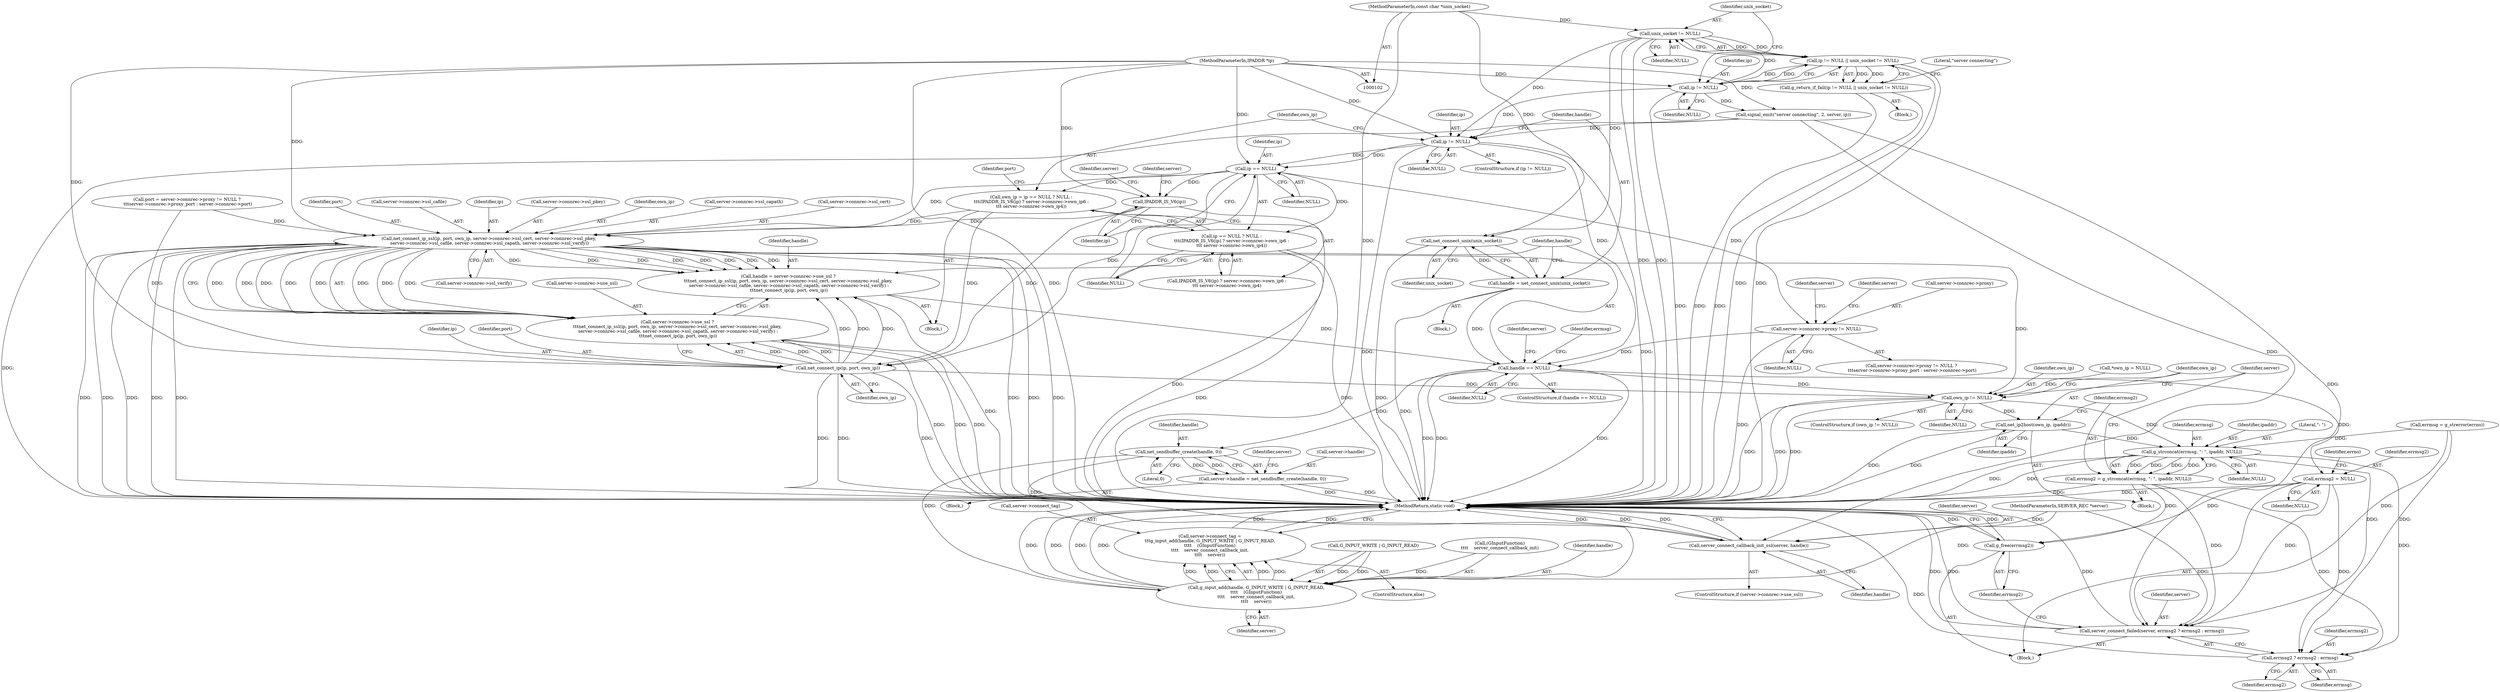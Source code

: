 digraph "0_irssi-proxy_85bbc05b21678e80423815d2ef1dfe26208491ab_3@API" {
"1000121" [label="(Call,unix_socket != NULL)"];
"1000105" [label="(MethodParameterIn,const char *unix_socket)"];
"1000118" [label="(Call,ip != NULL)"];
"1000104" [label="(MethodParameterIn,IPADDR *ip)"];
"1000117" [label="(Call,ip != NULL || unix_socket != NULL)"];
"1000116" [label="(Call,g_return_if_fail(ip != NULL || unix_socket != NULL))"];
"1000137" [label="(Call,ip != NULL)"];
"1000144" [label="(Call,ip == NULL)"];
"1000141" [label="(Call,own_ip = ip == NULL ? NULL :\n\t\t\t(IPADDR_IS_V6(ip) ? server->connrec->own_ip6 :\n\t\t\t server->connrec->own_ip4))"];
"1000189" [label="(Call,net_connect_ip_ssl(ip, port, own_ip, server->connrec->ssl_cert, server->connrec->ssl_pkey,\n server->connrec->ssl_cafile, server->connrec->ssl_capath, server->connrec->ssl_verify))"];
"1000181" [label="(Call,handle = server->connrec->use_ssl ?\n\t\t\tnet_connect_ip_ssl(ip, port, own_ip, server->connrec->ssl_cert, server->connrec->ssl_pkey,\n server->connrec->ssl_cafile, server->connrec->ssl_capath, server->connrec->ssl_verify) :\n \t\t\tnet_connect_ip(ip, port, own_ip))"];
"1000229" [label="(Call,handle == NULL)"];
"1000237" [label="(Call,errmsg2 = NULL)"];
"1000285" [label="(Call,server_connect_failed(server, errmsg2 ? errmsg2 : errmsg))"];
"1000287" [label="(Call,errmsg2 ? errmsg2 : errmsg)"];
"1000291" [label="(Call,g_free(errmsg2))"];
"1000246" [label="(Call,own_ip != NULL)"];
"1000250" [label="(Call,net_ip2host(own_ip, ipaddr))"];
"1000255" [label="(Call,g_strconcat(errmsg, \": \", ipaddr, NULL))"];
"1000253" [label="(Call,errmsg2 = g_strconcat(errmsg, \": \", ipaddr, NULL))"];
"1000299" [label="(Call,net_sendbuffer_create(handle, 0))"];
"1000295" [label="(Call,server->handle = net_sendbuffer_create(handle, 0))"];
"1000308" [label="(Call,server_connect_callback_init_ssl(server, handle))"];
"1000316" [label="(Call,g_input_add(handle, G_INPUT_WRITE | G_INPUT_READ,\n\t\t\t\t    (GInputFunction)\n\t\t\t\t    server_connect_callback_init,\n\t\t\t\t    server))"];
"1000312" [label="(Call,server->connect_tag =\n\t\t\tg_input_add(handle, G_INPUT_WRITE | G_INPUT_READ,\n\t\t\t\t    (GInputFunction)\n\t\t\t\t    server_connect_callback_init,\n\t\t\t\t    server))"];
"1000183" [label="(Call,server->connrec->use_ssl ?\n\t\t\tnet_connect_ip_ssl(ip, port, own_ip, server->connrec->ssl_cert, server->connrec->ssl_pkey,\n server->connrec->ssl_cafile, server->connrec->ssl_capath, server->connrec->ssl_verify) :\n \t\t\tnet_connect_ip(ip, port, own_ip))"];
"1000218" [label="(Call,net_connect_ip(ip, port, own_ip))"];
"1000143" [label="(Call,ip == NULL ? NULL :\n\t\t\t(IPADDR_IS_V6(ip) ? server->connrec->own_ip6 :\n\t\t\t server->connrec->own_ip4))"];
"1000149" [label="(Call,IPADDR_IS_V6(ip))"];
"1000164" [label="(Call,server->connrec->proxy != NULL)"];
"1000226" [label="(Call,net_connect_unix(unix_socket))"];
"1000224" [label="(Call,handle = net_connect_unix(unix_socket))"];
"1000125" [label="(Literal,\"server connecting\")"];
"1000219" [label="(Identifier,ip)"];
"1000143" [label="(Call,ip == NULL ? NULL :\n\t\t\t(IPADDR_IS_V6(ip) ? server->connrec->own_ip6 :\n\t\t\t server->connrec->own_ip4))"];
"1000305" [label="(Identifier,server)"];
"1000191" [label="(Identifier,port)"];
"1000164" [label="(Call,server->connrec->proxy != NULL)"];
"1000324" [label="(Identifier,server)"];
"1000123" [label="(Identifier,NULL)"];
"1000231" [label="(Identifier,NULL)"];
"1000220" [label="(Identifier,port)"];
"1000203" [label="(Call,server->connrec->ssl_cafile)"];
"1000308" [label="(Call,server_connect_callback_init_ssl(server, handle))"];
"1000190" [label="(Identifier,ip)"];
"1000140" [label="(Block,)"];
"1000146" [label="(Identifier,NULL)"];
"1000292" [label="(Identifier,errmsg2)"];
"1000318" [label="(Call,G_INPUT_WRITE | G_INPUT_READ)"];
"1000312" [label="(Call,server->connect_tag =\n\t\t\tg_input_add(handle, G_INPUT_WRITE | G_INPUT_READ,\n\t\t\t\t    (GInputFunction)\n\t\t\t\t    server_connect_callback_init,\n\t\t\t\t    server))"];
"1000252" [label="(Identifier,ipaddr)"];
"1000106" [label="(Block,)"];
"1000145" [label="(Identifier,ip)"];
"1000189" [label="(Call,net_connect_ip_ssl(ip, port, own_ip, server->connrec->ssl_cert, server->connrec->ssl_pkey,\n server->connrec->ssl_cafile, server->connrec->ssl_capath, server->connrec->ssl_verify))"];
"1000300" [label="(Identifier,handle)"];
"1000104" [label="(MethodParameterIn,IPADDR *ip)"];
"1000198" [label="(Call,server->connrec->ssl_pkey)"];
"1000325" [label="(MethodReturn,static void)"];
"1000258" [label="(Identifier,ipaddr)"];
"1000228" [label="(ControlStructure,if (handle == NULL))"];
"1000119" [label="(Identifier,ip)"];
"1000182" [label="(Identifier,handle)"];
"1000224" [label="(Call,handle = net_connect_unix(unix_socket))"];
"1000316" [label="(Call,g_input_add(handle, G_INPUT_WRITE | G_INPUT_READ,\n\t\t\t\t    (GInputFunction)\n\t\t\t\t    server_connect_callback_init,\n\t\t\t\t    server))"];
"1000144" [label="(Call,ip == NULL)"];
"1000165" [label="(Call,server->connrec->proxy)"];
"1000311" [label="(ControlStructure,else)"];
"1000192" [label="(Identifier,own_ip)"];
"1000297" [label="(Identifier,server)"];
"1000218" [label="(Call,net_connect_ip(ip, port, own_ip))"];
"1000296" [label="(Call,server->handle)"];
"1000285" [label="(Call,server_connect_failed(server, errmsg2 ? errmsg2 : errmsg))"];
"1000226" [label="(Call,net_connect_unix(unix_socket))"];
"1000121" [label="(Call,unix_socket != NULL)"];
"1000289" [label="(Identifier,errmsg2)"];
"1000137" [label="(Call,ip != NULL)"];
"1000245" [label="(ControlStructure,if (own_ip != NULL))"];
"1000162" [label="(Identifier,port)"];
"1000225" [label="(Identifier,handle)"];
"1000253" [label="(Call,errmsg2 = g_strconcat(errmsg, \": \", ipaddr, NULL))"];
"1000257" [label="(Literal,\": \")"];
"1000242" [label="(Identifier,errno)"];
"1000103" [label="(MethodParameterIn,SERVER_REC *server)"];
"1000295" [label="(Call,server->handle = net_sendbuffer_create(handle, 0))"];
"1000229" [label="(Call,handle == NULL)"];
"1000262" [label="(Identifier,server)"];
"1000248" [label="(Identifier,NULL)"];
"1000288" [label="(Identifier,errmsg2)"];
"1000105" [label="(MethodParameterIn,const char *unix_socket)"];
"1000302" [label="(ControlStructure,if (server->connrec->use_ssl))"];
"1000238" [label="(Identifier,errmsg2)"];
"1000251" [label="(Identifier,own_ip)"];
"1000230" [label="(Identifier,handle)"];
"1000150" [label="(Identifier,ip)"];
"1000227" [label="(Identifier,unix_socket)"];
"1000313" [label="(Call,server->connect_tag)"];
"1000290" [label="(Identifier,errmsg)"];
"1000249" [label="(Block,)"];
"1000310" [label="(Identifier,handle)"];
"1000250" [label="(Call,net_ip2host(own_ip, ipaddr))"];
"1000141" [label="(Call,own_ip = ip == NULL ? NULL :\n\t\t\t(IPADDR_IS_V6(ip) ? server->connrec->own_ip6 :\n\t\t\t server->connrec->own_ip4))"];
"1000247" [label="(Identifier,own_ip)"];
"1000255" [label="(Call,g_strconcat(errmsg, \": \", ipaddr, NULL))"];
"1000184" [label="(Call,server->connrec->use_ssl)"];
"1000148" [label="(Call,IPADDR_IS_V6(ip) ? server->connrec->own_ip6 :\n\t\t\t server->connrec->own_ip4)"];
"1000173" [label="(Identifier,server)"];
"1000246" [label="(Call,own_ip != NULL)"];
"1000120" [label="(Identifier,NULL)"];
"1000124" [label="(Call,signal_emit(\"server connecting\", 2, server, ip))"];
"1000294" [label="(Block,)"];
"1000232" [label="(Block,)"];
"1000223" [label="(Block,)"];
"1000158" [label="(Identifier,server)"];
"1000233" [label="(Call,errmsg = g_strerror(errno))"];
"1000321" [label="(Call,(GInputFunction)\n\t\t\t\t    server_connect_callback_init)"];
"1000109" [label="(Call,*own_ip = NULL)"];
"1000309" [label="(Identifier,server)"];
"1000286" [label="(Identifier,server)"];
"1000139" [label="(Identifier,NULL)"];
"1000118" [label="(Call,ip != NULL)"];
"1000161" [label="(Call,port = server->connrec->proxy != NULL ?\n \t\t\tserver->connrec->proxy_port : server->connrec->port)"];
"1000178" [label="(Identifier,server)"];
"1000136" [label="(ControlStructure,if (ip != NULL))"];
"1000299" [label="(Call,net_sendbuffer_create(handle, 0))"];
"1000163" [label="(Call,server->connrec->proxy != NULL ?\n \t\t\tserver->connrec->proxy_port : server->connrec->port)"];
"1000116" [label="(Call,g_return_if_fail(ip != NULL || unix_socket != NULL))"];
"1000317" [label="(Identifier,handle)"];
"1000291" [label="(Call,g_free(errmsg2))"];
"1000170" [label="(Identifier,NULL)"];
"1000221" [label="(Identifier,own_ip)"];
"1000142" [label="(Identifier,own_ip)"];
"1000208" [label="(Call,server->connrec->ssl_capath)"];
"1000153" [label="(Identifier,server)"];
"1000301" [label="(Literal,0)"];
"1000117" [label="(Call,ip != NULL || unix_socket != NULL)"];
"1000254" [label="(Identifier,errmsg2)"];
"1000183" [label="(Call,server->connrec->use_ssl ?\n\t\t\tnet_connect_ip_ssl(ip, port, own_ip, server->connrec->ssl_cert, server->connrec->ssl_pkey,\n server->connrec->ssl_cafile, server->connrec->ssl_capath, server->connrec->ssl_verify) :\n \t\t\tnet_connect_ip(ip, port, own_ip))"];
"1000234" [label="(Identifier,errmsg)"];
"1000287" [label="(Call,errmsg2 ? errmsg2 : errmsg)"];
"1000237" [label="(Call,errmsg2 = NULL)"];
"1000213" [label="(Call,server->connrec->ssl_verify)"];
"1000181" [label="(Call,handle = server->connrec->use_ssl ?\n\t\t\tnet_connect_ip_ssl(ip, port, own_ip, server->connrec->ssl_cert, server->connrec->ssl_pkey,\n server->connrec->ssl_cafile, server->connrec->ssl_capath, server->connrec->ssl_verify) :\n \t\t\tnet_connect_ip(ip, port, own_ip))"];
"1000138" [label="(Identifier,ip)"];
"1000122" [label="(Identifier,unix_socket)"];
"1000149" [label="(Call,IPADDR_IS_V6(ip))"];
"1000256" [label="(Identifier,errmsg)"];
"1000259" [label="(Identifier,NULL)"];
"1000193" [label="(Call,server->connrec->ssl_cert)"];
"1000147" [label="(Identifier,NULL)"];
"1000239" [label="(Identifier,NULL)"];
"1000121" -> "1000117"  [label="AST: "];
"1000121" -> "1000123"  [label="CFG: "];
"1000122" -> "1000121"  [label="AST: "];
"1000123" -> "1000121"  [label="AST: "];
"1000117" -> "1000121"  [label="CFG: "];
"1000121" -> "1000325"  [label="DDG: "];
"1000121" -> "1000325"  [label="DDG: "];
"1000121" -> "1000117"  [label="DDG: "];
"1000121" -> "1000117"  [label="DDG: "];
"1000105" -> "1000121"  [label="DDG: "];
"1000118" -> "1000121"  [label="DDG: "];
"1000121" -> "1000137"  [label="DDG: "];
"1000121" -> "1000226"  [label="DDG: "];
"1000105" -> "1000102"  [label="AST: "];
"1000105" -> "1000325"  [label="DDG: "];
"1000105" -> "1000226"  [label="DDG: "];
"1000118" -> "1000117"  [label="AST: "];
"1000118" -> "1000120"  [label="CFG: "];
"1000119" -> "1000118"  [label="AST: "];
"1000120" -> "1000118"  [label="AST: "];
"1000122" -> "1000118"  [label="CFG: "];
"1000117" -> "1000118"  [label="CFG: "];
"1000118" -> "1000325"  [label="DDG: "];
"1000118" -> "1000117"  [label="DDG: "];
"1000118" -> "1000117"  [label="DDG: "];
"1000104" -> "1000118"  [label="DDG: "];
"1000118" -> "1000124"  [label="DDG: "];
"1000118" -> "1000137"  [label="DDG: "];
"1000104" -> "1000102"  [label="AST: "];
"1000104" -> "1000325"  [label="DDG: "];
"1000104" -> "1000124"  [label="DDG: "];
"1000104" -> "1000137"  [label="DDG: "];
"1000104" -> "1000144"  [label="DDG: "];
"1000104" -> "1000149"  [label="DDG: "];
"1000104" -> "1000189"  [label="DDG: "];
"1000104" -> "1000218"  [label="DDG: "];
"1000117" -> "1000116"  [label="AST: "];
"1000116" -> "1000117"  [label="CFG: "];
"1000117" -> "1000325"  [label="DDG: "];
"1000117" -> "1000325"  [label="DDG: "];
"1000117" -> "1000116"  [label="DDG: "];
"1000117" -> "1000116"  [label="DDG: "];
"1000116" -> "1000106"  [label="AST: "];
"1000125" -> "1000116"  [label="CFG: "];
"1000116" -> "1000325"  [label="DDG: "];
"1000116" -> "1000325"  [label="DDG: "];
"1000137" -> "1000136"  [label="AST: "];
"1000137" -> "1000139"  [label="CFG: "];
"1000138" -> "1000137"  [label="AST: "];
"1000139" -> "1000137"  [label="AST: "];
"1000142" -> "1000137"  [label="CFG: "];
"1000225" -> "1000137"  [label="CFG: "];
"1000137" -> "1000325"  [label="DDG: "];
"1000137" -> "1000325"  [label="DDG: "];
"1000124" -> "1000137"  [label="DDG: "];
"1000137" -> "1000144"  [label="DDG: "];
"1000137" -> "1000144"  [label="DDG: "];
"1000137" -> "1000229"  [label="DDG: "];
"1000144" -> "1000143"  [label="AST: "];
"1000144" -> "1000146"  [label="CFG: "];
"1000145" -> "1000144"  [label="AST: "];
"1000146" -> "1000144"  [label="AST: "];
"1000147" -> "1000144"  [label="CFG: "];
"1000150" -> "1000144"  [label="CFG: "];
"1000144" -> "1000141"  [label="DDG: "];
"1000144" -> "1000143"  [label="DDG: "];
"1000144" -> "1000149"  [label="DDG: "];
"1000144" -> "1000164"  [label="DDG: "];
"1000144" -> "1000189"  [label="DDG: "];
"1000144" -> "1000218"  [label="DDG: "];
"1000141" -> "1000140"  [label="AST: "];
"1000141" -> "1000143"  [label="CFG: "];
"1000142" -> "1000141"  [label="AST: "];
"1000143" -> "1000141"  [label="AST: "];
"1000162" -> "1000141"  [label="CFG: "];
"1000141" -> "1000325"  [label="DDG: "];
"1000141" -> "1000189"  [label="DDG: "];
"1000141" -> "1000218"  [label="DDG: "];
"1000189" -> "1000183"  [label="AST: "];
"1000189" -> "1000213"  [label="CFG: "];
"1000190" -> "1000189"  [label="AST: "];
"1000191" -> "1000189"  [label="AST: "];
"1000192" -> "1000189"  [label="AST: "];
"1000193" -> "1000189"  [label="AST: "];
"1000198" -> "1000189"  [label="AST: "];
"1000203" -> "1000189"  [label="AST: "];
"1000208" -> "1000189"  [label="AST: "];
"1000213" -> "1000189"  [label="AST: "];
"1000183" -> "1000189"  [label="CFG: "];
"1000189" -> "1000325"  [label="DDG: "];
"1000189" -> "1000325"  [label="DDG: "];
"1000189" -> "1000325"  [label="DDG: "];
"1000189" -> "1000325"  [label="DDG: "];
"1000189" -> "1000325"  [label="DDG: "];
"1000189" -> "1000325"  [label="DDG: "];
"1000189" -> "1000325"  [label="DDG: "];
"1000189" -> "1000325"  [label="DDG: "];
"1000189" -> "1000181"  [label="DDG: "];
"1000189" -> "1000181"  [label="DDG: "];
"1000189" -> "1000181"  [label="DDG: "];
"1000189" -> "1000181"  [label="DDG: "];
"1000189" -> "1000181"  [label="DDG: "];
"1000189" -> "1000181"  [label="DDG: "];
"1000189" -> "1000181"  [label="DDG: "];
"1000189" -> "1000181"  [label="DDG: "];
"1000189" -> "1000183"  [label="DDG: "];
"1000189" -> "1000183"  [label="DDG: "];
"1000189" -> "1000183"  [label="DDG: "];
"1000189" -> "1000183"  [label="DDG: "];
"1000189" -> "1000183"  [label="DDG: "];
"1000189" -> "1000183"  [label="DDG: "];
"1000189" -> "1000183"  [label="DDG: "];
"1000189" -> "1000183"  [label="DDG: "];
"1000149" -> "1000189"  [label="DDG: "];
"1000161" -> "1000189"  [label="DDG: "];
"1000189" -> "1000246"  [label="DDG: "];
"1000181" -> "1000140"  [label="AST: "];
"1000181" -> "1000183"  [label="CFG: "];
"1000182" -> "1000181"  [label="AST: "];
"1000183" -> "1000181"  [label="AST: "];
"1000230" -> "1000181"  [label="CFG: "];
"1000181" -> "1000325"  [label="DDG: "];
"1000218" -> "1000181"  [label="DDG: "];
"1000218" -> "1000181"  [label="DDG: "];
"1000218" -> "1000181"  [label="DDG: "];
"1000181" -> "1000229"  [label="DDG: "];
"1000229" -> "1000228"  [label="AST: "];
"1000229" -> "1000231"  [label="CFG: "];
"1000230" -> "1000229"  [label="AST: "];
"1000231" -> "1000229"  [label="AST: "];
"1000234" -> "1000229"  [label="CFG: "];
"1000297" -> "1000229"  [label="CFG: "];
"1000229" -> "1000325"  [label="DDG: "];
"1000229" -> "1000325"  [label="DDG: "];
"1000229" -> "1000325"  [label="DDG: "];
"1000224" -> "1000229"  [label="DDG: "];
"1000164" -> "1000229"  [label="DDG: "];
"1000229" -> "1000237"  [label="DDG: "];
"1000229" -> "1000246"  [label="DDG: "];
"1000229" -> "1000299"  [label="DDG: "];
"1000237" -> "1000232"  [label="AST: "];
"1000237" -> "1000239"  [label="CFG: "];
"1000238" -> "1000237"  [label="AST: "];
"1000239" -> "1000237"  [label="AST: "];
"1000242" -> "1000237"  [label="CFG: "];
"1000237" -> "1000325"  [label="DDG: "];
"1000237" -> "1000285"  [label="DDG: "];
"1000237" -> "1000287"  [label="DDG: "];
"1000237" -> "1000291"  [label="DDG: "];
"1000285" -> "1000232"  [label="AST: "];
"1000285" -> "1000287"  [label="CFG: "];
"1000286" -> "1000285"  [label="AST: "];
"1000287" -> "1000285"  [label="AST: "];
"1000292" -> "1000285"  [label="CFG: "];
"1000285" -> "1000325"  [label="DDG: "];
"1000285" -> "1000325"  [label="DDG: "];
"1000285" -> "1000325"  [label="DDG: "];
"1000124" -> "1000285"  [label="DDG: "];
"1000103" -> "1000285"  [label="DDG: "];
"1000253" -> "1000285"  [label="DDG: "];
"1000233" -> "1000285"  [label="DDG: "];
"1000255" -> "1000285"  [label="DDG: "];
"1000287" -> "1000289"  [label="CFG: "];
"1000287" -> "1000290"  [label="CFG: "];
"1000288" -> "1000287"  [label="AST: "];
"1000289" -> "1000287"  [label="AST: "];
"1000290" -> "1000287"  [label="AST: "];
"1000287" -> "1000325"  [label="DDG: "];
"1000253" -> "1000287"  [label="DDG: "];
"1000233" -> "1000287"  [label="DDG: "];
"1000255" -> "1000287"  [label="DDG: "];
"1000291" -> "1000232"  [label="AST: "];
"1000291" -> "1000292"  [label="CFG: "];
"1000292" -> "1000291"  [label="AST: "];
"1000325" -> "1000291"  [label="CFG: "];
"1000291" -> "1000325"  [label="DDG: "];
"1000291" -> "1000325"  [label="DDG: "];
"1000253" -> "1000291"  [label="DDG: "];
"1000246" -> "1000245"  [label="AST: "];
"1000246" -> "1000248"  [label="CFG: "];
"1000247" -> "1000246"  [label="AST: "];
"1000248" -> "1000246"  [label="AST: "];
"1000251" -> "1000246"  [label="CFG: "];
"1000262" -> "1000246"  [label="CFG: "];
"1000246" -> "1000325"  [label="DDG: "];
"1000246" -> "1000325"  [label="DDG: "];
"1000246" -> "1000325"  [label="DDG: "];
"1000218" -> "1000246"  [label="DDG: "];
"1000109" -> "1000246"  [label="DDG: "];
"1000246" -> "1000250"  [label="DDG: "];
"1000246" -> "1000255"  [label="DDG: "];
"1000250" -> "1000249"  [label="AST: "];
"1000250" -> "1000252"  [label="CFG: "];
"1000251" -> "1000250"  [label="AST: "];
"1000252" -> "1000250"  [label="AST: "];
"1000254" -> "1000250"  [label="CFG: "];
"1000250" -> "1000325"  [label="DDG: "];
"1000250" -> "1000325"  [label="DDG: "];
"1000250" -> "1000255"  [label="DDG: "];
"1000255" -> "1000253"  [label="AST: "];
"1000255" -> "1000259"  [label="CFG: "];
"1000256" -> "1000255"  [label="AST: "];
"1000257" -> "1000255"  [label="AST: "];
"1000258" -> "1000255"  [label="AST: "];
"1000259" -> "1000255"  [label="AST: "];
"1000253" -> "1000255"  [label="CFG: "];
"1000255" -> "1000325"  [label="DDG: "];
"1000255" -> "1000325"  [label="DDG: "];
"1000255" -> "1000253"  [label="DDG: "];
"1000255" -> "1000253"  [label="DDG: "];
"1000255" -> "1000253"  [label="DDG: "];
"1000255" -> "1000253"  [label="DDG: "];
"1000233" -> "1000255"  [label="DDG: "];
"1000253" -> "1000249"  [label="AST: "];
"1000254" -> "1000253"  [label="AST: "];
"1000262" -> "1000253"  [label="CFG: "];
"1000253" -> "1000325"  [label="DDG: "];
"1000299" -> "1000295"  [label="AST: "];
"1000299" -> "1000301"  [label="CFG: "];
"1000300" -> "1000299"  [label="AST: "];
"1000301" -> "1000299"  [label="AST: "];
"1000295" -> "1000299"  [label="CFG: "];
"1000299" -> "1000295"  [label="DDG: "];
"1000299" -> "1000295"  [label="DDG: "];
"1000299" -> "1000308"  [label="DDG: "];
"1000299" -> "1000316"  [label="DDG: "];
"1000295" -> "1000294"  [label="AST: "];
"1000296" -> "1000295"  [label="AST: "];
"1000305" -> "1000295"  [label="CFG: "];
"1000295" -> "1000325"  [label="DDG: "];
"1000295" -> "1000325"  [label="DDG: "];
"1000308" -> "1000302"  [label="AST: "];
"1000308" -> "1000310"  [label="CFG: "];
"1000309" -> "1000308"  [label="AST: "];
"1000310" -> "1000308"  [label="AST: "];
"1000325" -> "1000308"  [label="CFG: "];
"1000308" -> "1000325"  [label="DDG: "];
"1000308" -> "1000325"  [label="DDG: "];
"1000308" -> "1000325"  [label="DDG: "];
"1000124" -> "1000308"  [label="DDG: "];
"1000103" -> "1000308"  [label="DDG: "];
"1000316" -> "1000312"  [label="AST: "];
"1000316" -> "1000324"  [label="CFG: "];
"1000317" -> "1000316"  [label="AST: "];
"1000318" -> "1000316"  [label="AST: "];
"1000321" -> "1000316"  [label="AST: "];
"1000324" -> "1000316"  [label="AST: "];
"1000312" -> "1000316"  [label="CFG: "];
"1000316" -> "1000325"  [label="DDG: "];
"1000316" -> "1000325"  [label="DDG: "];
"1000316" -> "1000325"  [label="DDG: "];
"1000316" -> "1000325"  [label="DDG: "];
"1000316" -> "1000312"  [label="DDG: "];
"1000316" -> "1000312"  [label="DDG: "];
"1000316" -> "1000312"  [label="DDG: "];
"1000316" -> "1000312"  [label="DDG: "];
"1000318" -> "1000316"  [label="DDG: "];
"1000318" -> "1000316"  [label="DDG: "];
"1000321" -> "1000316"  [label="DDG: "];
"1000124" -> "1000316"  [label="DDG: "];
"1000103" -> "1000316"  [label="DDG: "];
"1000312" -> "1000311"  [label="AST: "];
"1000313" -> "1000312"  [label="AST: "];
"1000325" -> "1000312"  [label="CFG: "];
"1000312" -> "1000325"  [label="DDG: "];
"1000312" -> "1000325"  [label="DDG: "];
"1000183" -> "1000218"  [label="CFG: "];
"1000184" -> "1000183"  [label="AST: "];
"1000218" -> "1000183"  [label="AST: "];
"1000183" -> "1000325"  [label="DDG: "];
"1000183" -> "1000325"  [label="DDG: "];
"1000183" -> "1000325"  [label="DDG: "];
"1000218" -> "1000183"  [label="DDG: "];
"1000218" -> "1000183"  [label="DDG: "];
"1000218" -> "1000183"  [label="DDG: "];
"1000218" -> "1000221"  [label="CFG: "];
"1000219" -> "1000218"  [label="AST: "];
"1000220" -> "1000218"  [label="AST: "];
"1000221" -> "1000218"  [label="AST: "];
"1000218" -> "1000325"  [label="DDG: "];
"1000218" -> "1000325"  [label="DDG: "];
"1000218" -> "1000325"  [label="DDG: "];
"1000149" -> "1000218"  [label="DDG: "];
"1000161" -> "1000218"  [label="DDG: "];
"1000143" -> "1000147"  [label="CFG: "];
"1000143" -> "1000148"  [label="CFG: "];
"1000147" -> "1000143"  [label="AST: "];
"1000148" -> "1000143"  [label="AST: "];
"1000143" -> "1000325"  [label="DDG: "];
"1000143" -> "1000325"  [label="DDG: "];
"1000149" -> "1000148"  [label="AST: "];
"1000149" -> "1000150"  [label="CFG: "];
"1000150" -> "1000149"  [label="AST: "];
"1000153" -> "1000149"  [label="CFG: "];
"1000158" -> "1000149"  [label="CFG: "];
"1000164" -> "1000163"  [label="AST: "];
"1000164" -> "1000170"  [label="CFG: "];
"1000165" -> "1000164"  [label="AST: "];
"1000170" -> "1000164"  [label="AST: "];
"1000173" -> "1000164"  [label="CFG: "];
"1000178" -> "1000164"  [label="CFG: "];
"1000164" -> "1000325"  [label="DDG: "];
"1000226" -> "1000224"  [label="AST: "];
"1000226" -> "1000227"  [label="CFG: "];
"1000227" -> "1000226"  [label="AST: "];
"1000224" -> "1000226"  [label="CFG: "];
"1000226" -> "1000325"  [label="DDG: "];
"1000226" -> "1000224"  [label="DDG: "];
"1000224" -> "1000223"  [label="AST: "];
"1000225" -> "1000224"  [label="AST: "];
"1000230" -> "1000224"  [label="CFG: "];
"1000224" -> "1000325"  [label="DDG: "];
}
